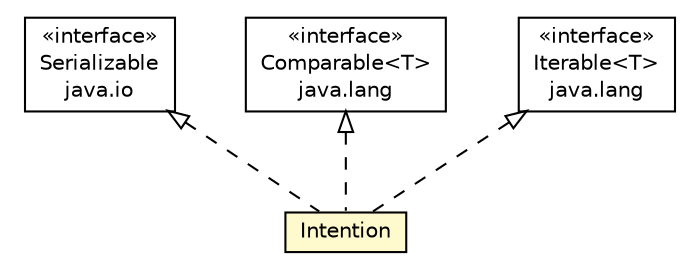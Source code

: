 #!/usr/local/bin/dot
#
# Class diagram 
# Generated by UMLGraph version R5_6_6-1-g9240c4 (http://www.umlgraph.org/)
#

digraph G {
	edge [fontname="Helvetica",fontsize=10,labelfontname="Helvetica",labelfontsize=10];
	node [fontname="Helvetica",fontsize=10,shape=plaintext];
	nodesep=0.25;
	ranksep=0.5;
	// jason.asSemantics.Intention
	c22501 [label=<<table title="jason.asSemantics.Intention" border="0" cellborder="1" cellspacing="0" cellpadding="2" port="p" bgcolor="lemonChiffon" href="./Intention.html">
		<tr><td><table border="0" cellspacing="0" cellpadding="1">
<tr><td align="center" balign="center"> Intention </td></tr>
		</table></td></tr>
		</table>>, URL="./Intention.html", fontname="Helvetica", fontcolor="black", fontsize=10.0];
	//jason.asSemantics.Intention implements java.io.Serializable
	c22739:p -> c22501:p [dir=back,arrowtail=empty,style=dashed];
	//jason.asSemantics.Intention implements java.lang.Comparable<T>
	c22740:p -> c22501:p [dir=back,arrowtail=empty,style=dashed];
	//jason.asSemantics.Intention implements java.lang.Iterable<T>
	c22741:p -> c22501:p [dir=back,arrowtail=empty,style=dashed];
	// java.io.Serializable
	c22739 [label=<<table title="java.io.Serializable" border="0" cellborder="1" cellspacing="0" cellpadding="2" port="p" href="http://java.sun.com/j2se/1.4.2/docs/api/java/io/Serializable.html">
		<tr><td><table border="0" cellspacing="0" cellpadding="1">
<tr><td align="center" balign="center"> &#171;interface&#187; </td></tr>
<tr><td align="center" balign="center"> Serializable </td></tr>
<tr><td align="center" balign="center"> java.io </td></tr>
		</table></td></tr>
		</table>>, URL="http://java.sun.com/j2se/1.4.2/docs/api/java/io/Serializable.html", fontname="Helvetica", fontcolor="black", fontsize=10.0];
	// java.lang.Comparable<T>
	c22740 [label=<<table title="java.lang.Comparable" border="0" cellborder="1" cellspacing="0" cellpadding="2" port="p" href="http://java.sun.com/j2se/1.4.2/docs/api/java/lang/Comparable.html">
		<tr><td><table border="0" cellspacing="0" cellpadding="1">
<tr><td align="center" balign="center"> &#171;interface&#187; </td></tr>
<tr><td align="center" balign="center"> Comparable&lt;T&gt; </td></tr>
<tr><td align="center" balign="center"> java.lang </td></tr>
		</table></td></tr>
		</table>>, URL="http://java.sun.com/j2se/1.4.2/docs/api/java/lang/Comparable.html", fontname="Helvetica", fontcolor="black", fontsize=10.0];
	// java.lang.Iterable<T>
	c22741 [label=<<table title="java.lang.Iterable" border="0" cellborder="1" cellspacing="0" cellpadding="2" port="p" href="http://java.sun.com/j2se/1.4.2/docs/api/java/lang/Iterable.html">
		<tr><td><table border="0" cellspacing="0" cellpadding="1">
<tr><td align="center" balign="center"> &#171;interface&#187; </td></tr>
<tr><td align="center" balign="center"> Iterable&lt;T&gt; </td></tr>
<tr><td align="center" balign="center"> java.lang </td></tr>
		</table></td></tr>
		</table>>, URL="http://java.sun.com/j2se/1.4.2/docs/api/java/lang/Iterable.html", fontname="Helvetica", fontcolor="black", fontsize=10.0];
}

